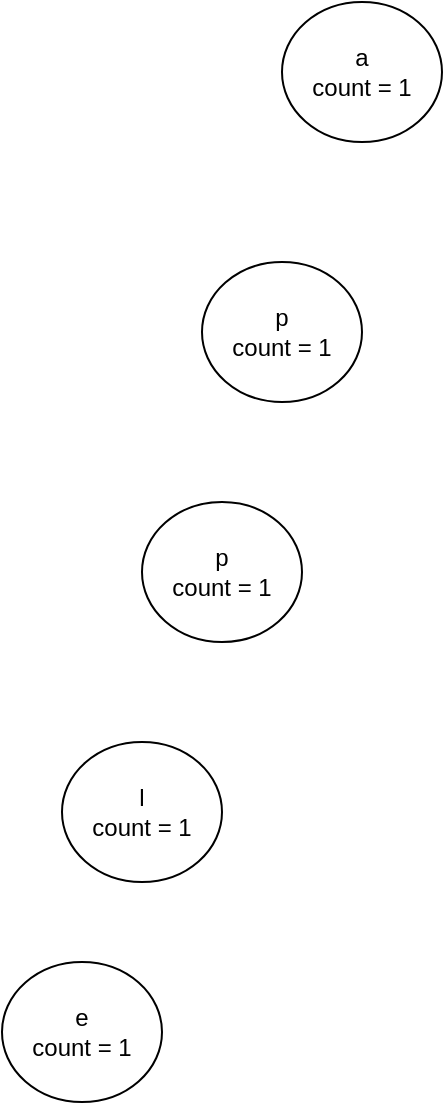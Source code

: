 <mxfile version="10.6.9" type="device"><diagram id="0W01C7VWJOmoMMadpT-I" name="Page-1"><mxGraphModel dx="1638" dy="829" grid="1" gridSize="10" guides="1" tooltips="1" connect="1" arrows="1" fold="1" page="1" pageScale="1" pageWidth="850" pageHeight="1100" math="0" shadow="0"><root><mxCell id="0"/><mxCell id="1" parent="0"/><mxCell id="TWa-oKquSEXypDZcc0q2-1" value="a&lt;br&gt;count = 1&lt;br&gt;" style="ellipse;whiteSpace=wrap;html=1;" vertex="1" parent="1"><mxGeometry x="360" y="140" width="80" height="70" as="geometry"/></mxCell><mxCell id="TWa-oKquSEXypDZcc0q2-2" value="p&lt;br&gt;count = 1&lt;br&gt;" style="ellipse;whiteSpace=wrap;html=1;" vertex="1" parent="1"><mxGeometry x="320" y="270" width="80" height="70" as="geometry"/></mxCell><mxCell id="TWa-oKquSEXypDZcc0q2-3" value="p&lt;br&gt;count = 1&lt;br&gt;" style="ellipse;whiteSpace=wrap;html=1;" vertex="1" parent="1"><mxGeometry x="290" y="390" width="80" height="70" as="geometry"/></mxCell><mxCell id="TWa-oKquSEXypDZcc0q2-4" value="l&lt;br&gt;count = 1&lt;br&gt;" style="ellipse;whiteSpace=wrap;html=1;" vertex="1" parent="1"><mxGeometry x="250" y="510" width="80" height="70" as="geometry"/></mxCell><mxCell id="TWa-oKquSEXypDZcc0q2-5" value="e&lt;br&gt;count = 1&lt;br&gt;" style="ellipse;whiteSpace=wrap;html=1;" vertex="1" parent="1"><mxGeometry x="220" y="620" width="80" height="70" as="geometry"/></mxCell></root></mxGraphModel></diagram><diagram id="Agb-z9kzIMmb4x8xZ7zv" name="Page-2"><mxGraphModel dx="798" dy="1613" grid="1" gridSize="10" guides="1" tooltips="1" connect="1" arrows="1" fold="1" page="1" pageScale="1" pageWidth="850" pageHeight="1100" math="0" shadow="0"><root><mxCell id="u6CzowEy_XVYAOcIanLw-0"/><mxCell id="u6CzowEy_XVYAOcIanLw-1" parent="u6CzowEy_XVYAOcIanLw-0"/><mxCell id="u6CzowEy_XVYAOcIanLw-2" value="a&lt;br&gt;count = 2&lt;br&gt;" style="ellipse;whiteSpace=wrap;html=1;" vertex="1" parent="u6CzowEy_XVYAOcIanLw-1"><mxGeometry x="360" y="140" width="80" height="70" as="geometry"/></mxCell><mxCell id="u6CzowEy_XVYAOcIanLw-3" value="p&lt;br&gt;count = 2&lt;br&gt;" style="ellipse;whiteSpace=wrap;html=1;" vertex="1" parent="u6CzowEy_XVYAOcIanLw-1"><mxGeometry x="320" y="270" width="80" height="70" as="geometry"/></mxCell><mxCell id="u6CzowEy_XVYAOcIanLw-4" value="p&lt;br&gt;count = 2&lt;br&gt;" style="ellipse;whiteSpace=wrap;html=1;" vertex="1" parent="u6CzowEy_XVYAOcIanLw-1"><mxGeometry x="290" y="390" width="80" height="70" as="geometry"/></mxCell><mxCell id="u6CzowEy_XVYAOcIanLw-5" value="l&lt;br&gt;count = 1&lt;br&gt;" style="ellipse;whiteSpace=wrap;html=1;" vertex="1" parent="u6CzowEy_XVYAOcIanLw-1"><mxGeometry x="250" y="510" width="80" height="70" as="geometry"/></mxCell><mxCell id="u6CzowEy_XVYAOcIanLw-6" value="e&lt;br&gt;count = 1&lt;br&gt;" style="ellipse;whiteSpace=wrap;html=1;" vertex="1" parent="u6CzowEy_XVYAOcIanLw-1"><mxGeometry x="220" y="620" width="80" height="70" as="geometry"/></mxCell><mxCell id="u6CzowEy_XVYAOcIanLw-7" value="s&lt;br&gt;count = 1&lt;br&gt;" style="ellipse;whiteSpace=wrap;html=1;" vertex="1" parent="u6CzowEy_XVYAOcIanLw-1"><mxGeometry x="385" y="515" width="80" height="70" as="geometry"/></mxCell></root></mxGraphModel></diagram><diagram id="8aJD2iW2GF-3SuTavci2" name="Page-3"><mxGraphModel dx="798" dy="1613" grid="1" gridSize="10" guides="1" tooltips="1" connect="1" arrows="1" fold="1" page="1" pageScale="1" pageWidth="850" pageHeight="1100" math="0" shadow="0"><root><mxCell id="vwvuEvsKwMofI1afvnrO-0"/><mxCell id="vwvuEvsKwMofI1afvnrO-1" parent="vwvuEvsKwMofI1afvnrO-0"/><mxCell id="vwvuEvsKwMofI1afvnrO-2" value="a&lt;br&gt;count = 3&lt;br&gt;" style="ellipse;whiteSpace=wrap;html=1;" vertex="1" parent="vwvuEvsKwMofI1afvnrO-1"><mxGeometry x="360" y="140" width="80" height="70" as="geometry"/></mxCell><mxCell id="vwvuEvsKwMofI1afvnrO-3" value="p&lt;br&gt;count = 3&lt;br&gt;" style="ellipse;whiteSpace=wrap;html=1;" vertex="1" parent="vwvuEvsKwMofI1afvnrO-1"><mxGeometry x="320" y="270" width="80" height="70" as="geometry"/></mxCell><mxCell id="vwvuEvsKwMofI1afvnrO-4" value="p&lt;br&gt;count = 2&lt;br&gt;" style="ellipse;whiteSpace=wrap;html=1;" vertex="1" parent="vwvuEvsKwMofI1afvnrO-1"><mxGeometry x="290" y="390" width="80" height="70" as="geometry"/></mxCell><mxCell id="vwvuEvsKwMofI1afvnrO-5" value="l&lt;br&gt;count = 1&lt;br&gt;" style="ellipse;whiteSpace=wrap;html=1;" vertex="1" parent="vwvuEvsKwMofI1afvnrO-1"><mxGeometry x="250" y="510" width="80" height="70" as="geometry"/></mxCell><mxCell id="vwvuEvsKwMofI1afvnrO-6" value="e&lt;br&gt;count = 1&lt;br&gt;" style="ellipse;whiteSpace=wrap;html=1;" vertex="1" parent="vwvuEvsKwMofI1afvnrO-1"><mxGeometry x="220" y="620" width="80" height="70" as="geometry"/></mxCell><mxCell id="vwvuEvsKwMofI1afvnrO-7" value="s&lt;br&gt;count = 1&lt;br&gt;" style="ellipse;whiteSpace=wrap;html=1;" vertex="1" parent="vwvuEvsKwMofI1afvnrO-1"><mxGeometry x="385" y="515" width="80" height="70" as="geometry"/></mxCell><mxCell id="vwvuEvsKwMofI1afvnrO-8" value="e&lt;br&gt;count = 1&lt;br&gt;" style="ellipse;whiteSpace=wrap;html=1;" vertex="1" parent="vwvuEvsKwMofI1afvnrO-1"><mxGeometry x="425" y="380" width="80" height="70" as="geometry"/></mxCell></root></mxGraphModel></diagram><diagram id="ovYpqJlsQZN4QOIMUa3e" name="Page-4"><mxGraphModel dx="798" dy="1613" grid="1" gridSize="10" guides="1" tooltips="1" connect="1" arrows="1" fold="1" page="1" pageScale="1" pageWidth="850" pageHeight="1100" math="0" shadow="0"><root><mxCell id="U_9_4-_A3v6VN-AqGTkn-0"/><mxCell id="U_9_4-_A3v6VN-AqGTkn-1" parent="U_9_4-_A3v6VN-AqGTkn-0"/><mxCell id="U_9_4-_A3v6VN-AqGTkn-2" value="-6" style="rounded=0;whiteSpace=wrap;html=1;" vertex="1" parent="U_9_4-_A3v6VN-AqGTkn-1"><mxGeometry x="75" y="60" width="40" height="40" as="geometry"/></mxCell><mxCell id="U_9_4-_A3v6VN-AqGTkn-3" value="-3" style="rounded=0;whiteSpace=wrap;html=1;" vertex="1" parent="U_9_4-_A3v6VN-AqGTkn-1"><mxGeometry x="115" y="60" width="40" height="40" as="geometry"/></mxCell><mxCell id="U_9_4-_A3v6VN-AqGTkn-4" value="4" style="rounded=0;whiteSpace=wrap;html=1;" vertex="1" parent="U_9_4-_A3v6VN-AqGTkn-1"><mxGeometry x="155" y="60" width="40" height="40" as="geometry"/></mxCell><mxCell id="U_9_4-_A3v6VN-AqGTkn-6" value="-5" style="rounded=0;whiteSpace=wrap;html=1;" vertex="1" parent="U_9_4-_A3v6VN-AqGTkn-1"><mxGeometry x="195" y="60" width="40" height="40" as="geometry"/></mxCell><mxCell id="U_9_4-_A3v6VN-AqGTkn-7" value="6" style="rounded=0;whiteSpace=wrap;html=1;" vertex="1" parent="U_9_4-_A3v6VN-AqGTkn-1"><mxGeometry x="235" y="60" width="40" height="40" as="geometry"/></mxCell><mxCell id="U_9_4-_A3v6VN-AqGTkn-9" value="10" style="rounded=0;whiteSpace=wrap;html=1;" vertex="1" parent="U_9_4-_A3v6VN-AqGTkn-1"><mxGeometry x="275" y="60" width="40" height="40" as="geometry"/></mxCell><mxCell id="U_9_4-_A3v6VN-AqGTkn-14" value="-6" style="rounded=0;whiteSpace=wrap;html=1;" vertex="1" parent="U_9_4-_A3v6VN-AqGTkn-1"><mxGeometry x="75" y="140" width="40" height="40" as="geometry"/></mxCell><mxCell id="U_9_4-_A3v6VN-AqGTkn-15" value="-5" style="rounded=0;whiteSpace=wrap;html=1;" vertex="1" parent="U_9_4-_A3v6VN-AqGTkn-1"><mxGeometry x="115" y="140" width="40" height="40" as="geometry"/></mxCell><mxCell id="U_9_4-_A3v6VN-AqGTkn-16" value="-3" style="rounded=0;whiteSpace=wrap;html=1;" vertex="1" parent="U_9_4-_A3v6VN-AqGTkn-1"><mxGeometry x="155" y="140" width="40" height="40" as="geometry"/></mxCell><mxCell id="U_9_4-_A3v6VN-AqGTkn-17" value="4" style="rounded=0;whiteSpace=wrap;html=1;" vertex="1" parent="U_9_4-_A3v6VN-AqGTkn-1"><mxGeometry x="195" y="140" width="40" height="40" as="geometry"/></mxCell><mxCell id="U_9_4-_A3v6VN-AqGTkn-18" value="6" style="rounded=0;whiteSpace=wrap;html=1;" vertex="1" parent="U_9_4-_A3v6VN-AqGTkn-1"><mxGeometry x="235" y="140" width="40" height="40" as="geometry"/></mxCell><mxCell id="U_9_4-_A3v6VN-AqGTkn-20" value="10" style="rounded=0;whiteSpace=wrap;html=1;" vertex="1" parent="U_9_4-_A3v6VN-AqGTkn-1"><mxGeometry x="275" y="140" width="40" height="40" as="geometry"/></mxCell><mxCell id="U_9_4-_A3v6VN-AqGTkn-26" value="-6" style="rounded=0;whiteSpace=wrap;html=1;" vertex="1" parent="U_9_4-_A3v6VN-AqGTkn-1"><mxGeometry x="75" y="260" width="40" height="40" as="geometry"/></mxCell><mxCell id="U_9_4-_A3v6VN-AqGTkn-27" value="-5" style="rounded=0;whiteSpace=wrap;html=1;" vertex="1" parent="U_9_4-_A3v6VN-AqGTkn-1"><mxGeometry x="115" y="260" width="40" height="40" as="geometry"/></mxCell><mxCell id="U_9_4-_A3v6VN-AqGTkn-28" value="-3" style="rounded=0;whiteSpace=wrap;html=1;" vertex="1" parent="U_9_4-_A3v6VN-AqGTkn-1"><mxGeometry x="155" y="260" width="40" height="40" as="geometry"/></mxCell><mxCell id="U_9_4-_A3v6VN-AqGTkn-29" value="4" style="rounded=0;whiteSpace=wrap;html=1;" vertex="1" parent="U_9_4-_A3v6VN-AqGTkn-1"><mxGeometry x="195" y="260" width="40" height="40" as="geometry"/></mxCell><mxCell id="U_9_4-_A3v6VN-AqGTkn-30" value="6" style="rounded=0;whiteSpace=wrap;html=1;" vertex="1" parent="U_9_4-_A3v6VN-AqGTkn-1"><mxGeometry x="235" y="260" width="40" height="40" as="geometry"/></mxCell><mxCell id="U_9_4-_A3v6VN-AqGTkn-32" value="10" style="rounded=0;whiteSpace=wrap;html=1;" vertex="1" parent="U_9_4-_A3v6VN-AqGTkn-1"><mxGeometry x="275" y="260" width="40" height="40" as="geometry"/></mxCell><mxCell id="U_9_4-_A3v6VN-AqGTkn-34" value="&lt;font style=&quot;font-size: 24px&quot;&gt;i&lt;/font&gt;" style="text;html=1;strokeColor=none;fillColor=none;align=center;verticalAlign=middle;whiteSpace=wrap;rounded=0;" vertex="1" parent="U_9_4-_A3v6VN-AqGTkn-1"><mxGeometry x="75" y="230" width="40" height="30" as="geometry"/></mxCell><mxCell id="U_9_4-_A3v6VN-AqGTkn-35" value="&lt;font style=&quot;font-size: 24px&quot;&gt;j&lt;/font&gt;" style="text;html=1;strokeColor=none;fillColor=none;align=center;verticalAlign=middle;whiteSpace=wrap;rounded=0;" vertex="1" parent="U_9_4-_A3v6VN-AqGTkn-1"><mxGeometry x="115" y="230" width="40" height="30" as="geometry"/></mxCell><mxCell id="U_9_4-_A3v6VN-AqGTkn-36" value="&lt;font style=&quot;font-size: 24px&quot;&gt;k&lt;/font&gt;" style="text;html=1;strokeColor=none;fillColor=none;align=center;verticalAlign=middle;whiteSpace=wrap;rounded=0;" vertex="1" parent="U_9_4-_A3v6VN-AqGTkn-1"><mxGeometry x="275" y="230" width="40" height="30" as="geometry"/></mxCell><mxCell id="U_9_4-_A3v6VN-AqGTkn-37" value="-6" style="rounded=0;whiteSpace=wrap;html=1;" vertex="1" parent="U_9_4-_A3v6VN-AqGTkn-1"><mxGeometry x="75" y="380" width="40" height="40" as="geometry"/></mxCell><mxCell id="U_9_4-_A3v6VN-AqGTkn-38" value="-5" style="rounded=0;whiteSpace=wrap;html=1;" vertex="1" parent="U_9_4-_A3v6VN-AqGTkn-1"><mxGeometry x="115" y="380" width="40" height="40" as="geometry"/></mxCell><mxCell id="U_9_4-_A3v6VN-AqGTkn-39" value="-3" style="rounded=0;whiteSpace=wrap;html=1;" vertex="1" parent="U_9_4-_A3v6VN-AqGTkn-1"><mxGeometry x="155" y="380" width="40" height="40" as="geometry"/></mxCell><mxCell id="U_9_4-_A3v6VN-AqGTkn-40" value="4" style="rounded=0;whiteSpace=wrap;html=1;" vertex="1" parent="U_9_4-_A3v6VN-AqGTkn-1"><mxGeometry x="195" y="380" width="40" height="40" as="geometry"/></mxCell><mxCell id="U_9_4-_A3v6VN-AqGTkn-41" value="6" style="rounded=0;whiteSpace=wrap;html=1;" vertex="1" parent="U_9_4-_A3v6VN-AqGTkn-1"><mxGeometry x="235" y="380" width="40" height="40" as="geometry"/></mxCell><mxCell id="U_9_4-_A3v6VN-AqGTkn-43" value="10" style="rounded=0;whiteSpace=wrap;html=1;" vertex="1" parent="U_9_4-_A3v6VN-AqGTkn-1"><mxGeometry x="275" y="380" width="40" height="40" as="geometry"/></mxCell><mxCell id="U_9_4-_A3v6VN-AqGTkn-45" value="&lt;font style=&quot;font-size: 24px&quot;&gt;i&lt;/font&gt;" style="text;html=1;strokeColor=none;fillColor=none;align=center;verticalAlign=middle;whiteSpace=wrap;rounded=0;" vertex="1" parent="U_9_4-_A3v6VN-AqGTkn-1"><mxGeometry x="75" y="350" width="40" height="30" as="geometry"/></mxCell><mxCell id="U_9_4-_A3v6VN-AqGTkn-46" value="&lt;font style=&quot;font-size: 24px&quot;&gt;j&lt;/font&gt;" style="text;html=1;strokeColor=none;fillColor=none;align=center;verticalAlign=middle;whiteSpace=wrap;rounded=0;" vertex="1" parent="U_9_4-_A3v6VN-AqGTkn-1"><mxGeometry x="155" y="350" width="40" height="30" as="geometry"/></mxCell><mxCell id="U_9_4-_A3v6VN-AqGTkn-47" value="&lt;font style=&quot;font-size: 24px&quot;&gt;k&lt;/font&gt;" style="text;html=1;strokeColor=none;fillColor=none;align=center;verticalAlign=middle;whiteSpace=wrap;rounded=0;" vertex="1" parent="U_9_4-_A3v6VN-AqGTkn-1"><mxGeometry x="275" y="350" width="40" height="30" as="geometry"/></mxCell><mxCell id="U_9_4-_A3v6VN-AqGTkn-48" value="&lt;font style=&quot;font-size: 24px&quot;&gt;sum = -1&lt;/font&gt;" style="text;html=1;strokeColor=none;fillColor=none;align=center;verticalAlign=middle;whiteSpace=wrap;rounded=0;" vertex="1" parent="U_9_4-_A3v6VN-AqGTkn-1"><mxGeometry x="325" y="265" width="120" height="30" as="geometry"/></mxCell><mxCell id="U_9_4-_A3v6VN-AqGTkn-49" value="&lt;font style=&quot;font-size: 24px&quot;&gt;target = 6&lt;/font&gt;" style="text;html=1;strokeColor=none;fillColor=none;align=center;verticalAlign=middle;whiteSpace=wrap;rounded=0;" vertex="1" parent="U_9_4-_A3v6VN-AqGTkn-1"><mxGeometry x="110" y="5" width="170" height="30" as="geometry"/></mxCell><mxCell id="U_9_4-_A3v6VN-AqGTkn-50" value="&lt;font style=&quot;font-size: 12px&quot;&gt;j is increased because sum &amp;lt; target&lt;/font&gt;" style="text;html=1;strokeColor=none;fillColor=none;align=center;verticalAlign=middle;whiteSpace=wrap;rounded=0;" vertex="1" parent="U_9_4-_A3v6VN-AqGTkn-1"><mxGeometry x="105" y="320" width="200" height="30" as="geometry"/></mxCell><mxCell id="U_9_4-_A3v6VN-AqGTkn-51" value="&lt;font style=&quot;font-size: 24px&quot;&gt;sum = 1&lt;/font&gt;" style="text;html=1;strokeColor=none;fillColor=none;align=center;verticalAlign=middle;whiteSpace=wrap;rounded=0;" vertex="1" parent="U_9_4-_A3v6VN-AqGTkn-1"><mxGeometry x="325" y="380" width="120" height="30" as="geometry"/></mxCell><mxCell id="U_9_4-_A3v6VN-AqGTkn-52" value="-6" style="rounded=0;whiteSpace=wrap;html=1;" vertex="1" parent="U_9_4-_A3v6VN-AqGTkn-1"><mxGeometry x="75" y="490" width="40" height="40" as="geometry"/></mxCell><mxCell id="U_9_4-_A3v6VN-AqGTkn-53" value="-5" style="rounded=0;whiteSpace=wrap;html=1;" vertex="1" parent="U_9_4-_A3v6VN-AqGTkn-1"><mxGeometry x="115" y="490" width="40" height="40" as="geometry"/></mxCell><mxCell id="U_9_4-_A3v6VN-AqGTkn-54" value="-3" style="rounded=0;whiteSpace=wrap;html=1;" vertex="1" parent="U_9_4-_A3v6VN-AqGTkn-1"><mxGeometry x="155" y="490" width="40" height="40" as="geometry"/></mxCell><mxCell id="U_9_4-_A3v6VN-AqGTkn-55" value="4" style="rounded=0;whiteSpace=wrap;html=1;" vertex="1" parent="U_9_4-_A3v6VN-AqGTkn-1"><mxGeometry x="195" y="490" width="40" height="40" as="geometry"/></mxCell><mxCell id="U_9_4-_A3v6VN-AqGTkn-56" value="6" style="rounded=0;whiteSpace=wrap;html=1;" vertex="1" parent="U_9_4-_A3v6VN-AqGTkn-1"><mxGeometry x="235" y="490" width="40" height="40" as="geometry"/></mxCell><mxCell id="U_9_4-_A3v6VN-AqGTkn-57" value="10" style="rounded=0;whiteSpace=wrap;html=1;" vertex="1" parent="U_9_4-_A3v6VN-AqGTkn-1"><mxGeometry x="275" y="490" width="40" height="40" as="geometry"/></mxCell><mxCell id="U_9_4-_A3v6VN-AqGTkn-58" value="&lt;font style=&quot;font-size: 24px&quot;&gt;i&lt;/font&gt;" style="text;html=1;strokeColor=none;fillColor=none;align=center;verticalAlign=middle;whiteSpace=wrap;rounded=0;" vertex="1" parent="U_9_4-_A3v6VN-AqGTkn-1"><mxGeometry x="75" y="460" width="40" height="30" as="geometry"/></mxCell><mxCell id="U_9_4-_A3v6VN-AqGTkn-59" value="&lt;font style=&quot;font-size: 24px&quot;&gt;j&lt;/font&gt;" style="text;html=1;strokeColor=none;fillColor=none;align=center;verticalAlign=middle;whiteSpace=wrap;rounded=0;" vertex="1" parent="U_9_4-_A3v6VN-AqGTkn-1"><mxGeometry x="195" y="460" width="40" height="30" as="geometry"/></mxCell><mxCell id="U_9_4-_A3v6VN-AqGTkn-60" value="&lt;font style=&quot;font-size: 24px&quot;&gt;k&lt;/font&gt;" style="text;html=1;strokeColor=none;fillColor=none;align=center;verticalAlign=middle;whiteSpace=wrap;rounded=0;" vertex="1" parent="U_9_4-_A3v6VN-AqGTkn-1"><mxGeometry x="275" y="460" width="40" height="30" as="geometry"/></mxCell><mxCell id="U_9_4-_A3v6VN-AqGTkn-61" value="&lt;font style=&quot;font-size: 12px&quot;&gt;j is increased because sum &amp;lt; target&lt;/font&gt;" style="text;html=1;strokeColor=none;fillColor=none;align=center;verticalAlign=middle;whiteSpace=wrap;rounded=0;" vertex="1" parent="U_9_4-_A3v6VN-AqGTkn-1"><mxGeometry x="105" y="430" width="200" height="30" as="geometry"/></mxCell><mxCell id="U_9_4-_A3v6VN-AqGTkn-62" value="&lt;font style=&quot;font-size: 24px&quot;&gt;sum = 8&lt;/font&gt;" style="text;html=1;strokeColor=none;fillColor=none;align=center;verticalAlign=middle;whiteSpace=wrap;rounded=0;" vertex="1" parent="U_9_4-_A3v6VN-AqGTkn-1"><mxGeometry x="325" y="490" width="120" height="30" as="geometry"/></mxCell><mxCell id="U_9_4-_A3v6VN-AqGTkn-63" value="-6" style="rounded=0;whiteSpace=wrap;html=1;" vertex="1" parent="U_9_4-_A3v6VN-AqGTkn-1"><mxGeometry x="75" y="610" width="40" height="40" as="geometry"/></mxCell><mxCell id="U_9_4-_A3v6VN-AqGTkn-64" value="-5" style="rounded=0;whiteSpace=wrap;html=1;" vertex="1" parent="U_9_4-_A3v6VN-AqGTkn-1"><mxGeometry x="115" y="610" width="40" height="40" as="geometry"/></mxCell><mxCell id="U_9_4-_A3v6VN-AqGTkn-65" value="-3" style="rounded=0;whiteSpace=wrap;html=1;" vertex="1" parent="U_9_4-_A3v6VN-AqGTkn-1"><mxGeometry x="155" y="610" width="40" height="40" as="geometry"/></mxCell><mxCell id="U_9_4-_A3v6VN-AqGTkn-66" value="4" style="rounded=0;whiteSpace=wrap;html=1;" vertex="1" parent="U_9_4-_A3v6VN-AqGTkn-1"><mxGeometry x="195" y="610" width="40" height="40" as="geometry"/></mxCell><mxCell id="U_9_4-_A3v6VN-AqGTkn-67" value="6" style="rounded=0;whiteSpace=wrap;html=1;" vertex="1" parent="U_9_4-_A3v6VN-AqGTkn-1"><mxGeometry x="235" y="610" width="40" height="40" as="geometry"/></mxCell><mxCell id="U_9_4-_A3v6VN-AqGTkn-68" value="10" style="rounded=0;whiteSpace=wrap;html=1;" vertex="1" parent="U_9_4-_A3v6VN-AqGTkn-1"><mxGeometry x="275" y="610" width="40" height="40" as="geometry"/></mxCell><mxCell id="U_9_4-_A3v6VN-AqGTkn-69" value="&lt;font style=&quot;font-size: 24px&quot;&gt;i&lt;/font&gt;" style="text;html=1;strokeColor=none;fillColor=none;align=center;verticalAlign=middle;whiteSpace=wrap;rounded=0;" vertex="1" parent="U_9_4-_A3v6VN-AqGTkn-1"><mxGeometry x="75" y="580" width="40" height="30" as="geometry"/></mxCell><mxCell id="U_9_4-_A3v6VN-AqGTkn-70" value="&lt;font style=&quot;font-size: 24px&quot;&gt;j&lt;/font&gt;" style="text;html=1;strokeColor=none;fillColor=none;align=center;verticalAlign=middle;whiteSpace=wrap;rounded=0;" vertex="1" parent="U_9_4-_A3v6VN-AqGTkn-1"><mxGeometry x="195" y="580" width="40" height="30" as="geometry"/></mxCell><mxCell id="U_9_4-_A3v6VN-AqGTkn-71" value="&lt;font style=&quot;font-size: 24px&quot;&gt;k&lt;/font&gt;" style="text;html=1;strokeColor=none;fillColor=none;align=center;verticalAlign=middle;whiteSpace=wrap;rounded=0;" vertex="1" parent="U_9_4-_A3v6VN-AqGTkn-1"><mxGeometry x="235" y="580" width="40" height="30" as="geometry"/></mxCell><mxCell id="U_9_4-_A3v6VN-AqGTkn-72" value="&lt;font style=&quot;font-size: 12px&quot;&gt;k is decreased because sum &amp;gt; target&lt;/font&gt;" style="text;html=1;strokeColor=none;fillColor=none;align=center;verticalAlign=middle;whiteSpace=wrap;rounded=0;" vertex="1" parent="U_9_4-_A3v6VN-AqGTkn-1"><mxGeometry x="105" y="550" width="200" height="30" as="geometry"/></mxCell><mxCell id="U_9_4-_A3v6VN-AqGTkn-73" value="&lt;font style=&quot;font-size: 24px&quot;&gt;sum = 4&lt;/font&gt;" style="text;html=1;strokeColor=none;fillColor=none;align=center;verticalAlign=middle;whiteSpace=wrap;rounded=0;" vertex="1" parent="U_9_4-_A3v6VN-AqGTkn-1"><mxGeometry x="325" y="610" width="120" height="30" as="geometry"/></mxCell><mxCell id="U_9_4-_A3v6VN-AqGTkn-74" value="-6" style="rounded=0;whiteSpace=wrap;html=1;" vertex="1" parent="U_9_4-_A3v6VN-AqGTkn-1"><mxGeometry x="75" y="730" width="40" height="40" as="geometry"/></mxCell><mxCell id="U_9_4-_A3v6VN-AqGTkn-75" value="-5" style="rounded=0;whiteSpace=wrap;html=1;" vertex="1" parent="U_9_4-_A3v6VN-AqGTkn-1"><mxGeometry x="115" y="730" width="40" height="40" as="geometry"/></mxCell><mxCell id="U_9_4-_A3v6VN-AqGTkn-76" value="-3" style="rounded=0;whiteSpace=wrap;html=1;" vertex="1" parent="U_9_4-_A3v6VN-AqGTkn-1"><mxGeometry x="155" y="730" width="40" height="40" as="geometry"/></mxCell><mxCell id="U_9_4-_A3v6VN-AqGTkn-77" value="4" style="rounded=0;whiteSpace=wrap;html=1;" vertex="1" parent="U_9_4-_A3v6VN-AqGTkn-1"><mxGeometry x="195" y="730" width="40" height="40" as="geometry"/></mxCell><mxCell id="U_9_4-_A3v6VN-AqGTkn-78" value="6" style="rounded=0;whiteSpace=wrap;html=1;" vertex="1" parent="U_9_4-_A3v6VN-AqGTkn-1"><mxGeometry x="235" y="730" width="40" height="40" as="geometry"/></mxCell><mxCell id="U_9_4-_A3v6VN-AqGTkn-79" value="10" style="rounded=0;whiteSpace=wrap;html=1;" vertex="1" parent="U_9_4-_A3v6VN-AqGTkn-1"><mxGeometry x="275" y="730" width="40" height="40" as="geometry"/></mxCell><mxCell id="U_9_4-_A3v6VN-AqGTkn-80" value="&lt;font style=&quot;font-size: 24px&quot;&gt;i&lt;/font&gt;" style="text;html=1;strokeColor=none;fillColor=none;align=center;verticalAlign=middle;whiteSpace=wrap;rounded=0;" vertex="1" parent="U_9_4-_A3v6VN-AqGTkn-1"><mxGeometry x="115" y="700" width="40" height="30" as="geometry"/></mxCell><mxCell id="U_9_4-_A3v6VN-AqGTkn-81" value="&lt;font style=&quot;font-size: 24px&quot;&gt;j&lt;/font&gt;" style="text;html=1;strokeColor=none;fillColor=none;align=center;verticalAlign=middle;whiteSpace=wrap;rounded=0;" vertex="1" parent="U_9_4-_A3v6VN-AqGTkn-1"><mxGeometry x="155" y="700" width="40" height="30" as="geometry"/></mxCell><mxCell id="U_9_4-_A3v6VN-AqGTkn-82" value="&lt;font style=&quot;font-size: 24px&quot;&gt;k&lt;/font&gt;" style="text;html=1;strokeColor=none;fillColor=none;align=center;verticalAlign=middle;whiteSpace=wrap;rounded=0;" vertex="1" parent="U_9_4-_A3v6VN-AqGTkn-1"><mxGeometry x="275" y="700" width="40" height="30" as="geometry"/></mxCell><mxCell id="U_9_4-_A3v6VN-AqGTkn-83" value="&lt;font style=&quot;font-size: 12px&quot;&gt;since j &amp;lt; k is not satisfied anymore, we start new iteration by increasing i,&lt;br&gt;start next iteration i=1, i = j+1, k = arraylength-1&lt;br&gt;&lt;/font&gt;" style="text;html=1;strokeColor=none;fillColor=none;align=center;verticalAlign=middle;whiteSpace=wrap;rounded=0;" vertex="1" parent="U_9_4-_A3v6VN-AqGTkn-1"><mxGeometry x="20" y="670" width="440" height="30" as="geometry"/></mxCell><mxCell id="U_9_4-_A3v6VN-AqGTkn-84" value="&lt;font style=&quot;font-size: 24px&quot;&gt;sum = 2&lt;/font&gt;" style="text;html=1;strokeColor=none;fillColor=none;align=center;verticalAlign=middle;whiteSpace=wrap;rounded=0;" vertex="1" parent="U_9_4-_A3v6VN-AqGTkn-1"><mxGeometry x="325" y="730" width="120" height="30" as="geometry"/></mxCell><mxCell id="U_9_4-_A3v6VN-AqGTkn-85" value="-6" style="rounded=0;whiteSpace=wrap;html=1;" vertex="1" parent="U_9_4-_A3v6VN-AqGTkn-1"><mxGeometry x="75" y="840" width="40" height="40" as="geometry"/></mxCell><mxCell id="U_9_4-_A3v6VN-AqGTkn-86" value="-5" style="rounded=0;whiteSpace=wrap;html=1;" vertex="1" parent="U_9_4-_A3v6VN-AqGTkn-1"><mxGeometry x="115" y="840" width="40" height="40" as="geometry"/></mxCell><mxCell id="U_9_4-_A3v6VN-AqGTkn-87" value="-3" style="rounded=0;whiteSpace=wrap;html=1;" vertex="1" parent="U_9_4-_A3v6VN-AqGTkn-1"><mxGeometry x="155" y="840" width="40" height="40" as="geometry"/></mxCell><mxCell id="U_9_4-_A3v6VN-AqGTkn-88" value="4" style="rounded=0;whiteSpace=wrap;html=1;" vertex="1" parent="U_9_4-_A3v6VN-AqGTkn-1"><mxGeometry x="195" y="840" width="40" height="40" as="geometry"/></mxCell><mxCell id="U_9_4-_A3v6VN-AqGTkn-89" value="6" style="rounded=0;whiteSpace=wrap;html=1;" vertex="1" parent="U_9_4-_A3v6VN-AqGTkn-1"><mxGeometry x="235" y="840" width="40" height="40" as="geometry"/></mxCell><mxCell id="U_9_4-_A3v6VN-AqGTkn-90" value="10" style="rounded=0;whiteSpace=wrap;html=1;" vertex="1" parent="U_9_4-_A3v6VN-AqGTkn-1"><mxGeometry x="275" y="840" width="40" height="40" as="geometry"/></mxCell><mxCell id="U_9_4-_A3v6VN-AqGTkn-91" value="&lt;font style=&quot;font-size: 24px&quot;&gt;i&lt;/font&gt;" style="text;html=1;strokeColor=none;fillColor=none;align=center;verticalAlign=middle;whiteSpace=wrap;rounded=0;" vertex="1" parent="U_9_4-_A3v6VN-AqGTkn-1"><mxGeometry x="115" y="810" width="40" height="30" as="geometry"/></mxCell><mxCell id="U_9_4-_A3v6VN-AqGTkn-92" value="&lt;font style=&quot;font-size: 24px&quot;&gt;j&lt;/font&gt;" style="text;html=1;strokeColor=none;fillColor=none;align=center;verticalAlign=middle;whiteSpace=wrap;rounded=0;" vertex="1" parent="U_9_4-_A3v6VN-AqGTkn-1"><mxGeometry x="195" y="810" width="40" height="30" as="geometry"/></mxCell><mxCell id="U_9_4-_A3v6VN-AqGTkn-93" value="&lt;font style=&quot;font-size: 24px&quot;&gt;k&lt;/font&gt;" style="text;html=1;strokeColor=none;fillColor=none;align=center;verticalAlign=middle;whiteSpace=wrap;rounded=0;" vertex="1" parent="U_9_4-_A3v6VN-AqGTkn-1"><mxGeometry x="275" y="810" width="40" height="30" as="geometry"/></mxCell><mxCell id="U_9_4-_A3v6VN-AqGTkn-94" value="&lt;font style=&quot;font-size: 12px&quot;&gt;j is increased because sum &amp;lt; target&lt;/font&gt;" style="text;html=1;strokeColor=none;fillColor=none;align=center;verticalAlign=middle;whiteSpace=wrap;rounded=0;" vertex="1" parent="U_9_4-_A3v6VN-AqGTkn-1"><mxGeometry x="105" y="780" width="200" height="30" as="geometry"/></mxCell><mxCell id="U_9_4-_A3v6VN-AqGTkn-95" value="&lt;font style=&quot;font-size: 24px&quot;&gt;sum = 9&lt;/font&gt;" style="text;html=1;strokeColor=none;fillColor=none;align=center;verticalAlign=middle;whiteSpace=wrap;rounded=0;" vertex="1" parent="U_9_4-_A3v6VN-AqGTkn-1"><mxGeometry x="325" y="840" width="120" height="30" as="geometry"/></mxCell><mxCell id="U_9_4-_A3v6VN-AqGTkn-96" value="&lt;font style=&quot;font-size: 12px&quot;&gt;sort the array&lt;/font&gt;" style="text;html=1;strokeColor=none;fillColor=none;align=center;verticalAlign=middle;whiteSpace=wrap;rounded=0;" vertex="1" parent="U_9_4-_A3v6VN-AqGTkn-1"><mxGeometry x="95" y="105" width="200" height="30" as="geometry"/></mxCell><mxCell id="U_9_4-_A3v6VN-AqGTkn-97" value="&lt;font style=&quot;font-size: 12px&quot;&gt;start new iteration i=0, i = j+1, k = arraylength-1&lt;/font&gt;" style="text;html=1;strokeColor=none;fillColor=none;align=center;verticalAlign=middle;whiteSpace=wrap;rounded=0;" vertex="1" parent="U_9_4-_A3v6VN-AqGTkn-1"><mxGeometry x="70" y="200" width="260" height="30" as="geometry"/></mxCell><mxCell id="U_9_4-_A3v6VN-AqGTkn-109" value="-6" style="rounded=0;whiteSpace=wrap;html=1;" vertex="1" parent="U_9_4-_A3v6VN-AqGTkn-1"><mxGeometry x="75" y="950" width="40" height="40" as="geometry"/></mxCell><mxCell id="U_9_4-_A3v6VN-AqGTkn-110" value="-5" style="rounded=0;whiteSpace=wrap;html=1;" vertex="1" parent="U_9_4-_A3v6VN-AqGTkn-1"><mxGeometry x="115" y="950" width="40" height="40" as="geometry"/></mxCell><mxCell id="U_9_4-_A3v6VN-AqGTkn-111" value="-3" style="rounded=0;whiteSpace=wrap;html=1;" vertex="1" parent="U_9_4-_A3v6VN-AqGTkn-1"><mxGeometry x="155" y="950" width="40" height="40" as="geometry"/></mxCell><mxCell id="U_9_4-_A3v6VN-AqGTkn-112" value="4" style="rounded=0;whiteSpace=wrap;html=1;" vertex="1" parent="U_9_4-_A3v6VN-AqGTkn-1"><mxGeometry x="195" y="950" width="40" height="40" as="geometry"/></mxCell><mxCell id="U_9_4-_A3v6VN-AqGTkn-113" value="6" style="rounded=0;whiteSpace=wrap;html=1;" vertex="1" parent="U_9_4-_A3v6VN-AqGTkn-1"><mxGeometry x="235" y="950" width="40" height="40" as="geometry"/></mxCell><mxCell id="U_9_4-_A3v6VN-AqGTkn-114" value="10" style="rounded=0;whiteSpace=wrap;html=1;" vertex="1" parent="U_9_4-_A3v6VN-AqGTkn-1"><mxGeometry x="275" y="950" width="40" height="40" as="geometry"/></mxCell><mxCell id="U_9_4-_A3v6VN-AqGTkn-115" value="&lt;font style=&quot;font-size: 24px&quot;&gt;i&lt;/font&gt;" style="text;html=1;strokeColor=none;fillColor=none;align=center;verticalAlign=middle;whiteSpace=wrap;rounded=0;" vertex="1" parent="U_9_4-_A3v6VN-AqGTkn-1"><mxGeometry x="115" y="920" width="40" height="30" as="geometry"/></mxCell><mxCell id="U_9_4-_A3v6VN-AqGTkn-116" value="&lt;font style=&quot;font-size: 24px&quot;&gt;j&lt;/font&gt;" style="text;html=1;strokeColor=none;fillColor=none;align=center;verticalAlign=middle;whiteSpace=wrap;rounded=0;" vertex="1" parent="U_9_4-_A3v6VN-AqGTkn-1"><mxGeometry x="195" y="920" width="40" height="30" as="geometry"/></mxCell><mxCell id="U_9_4-_A3v6VN-AqGTkn-117" value="&lt;font style=&quot;font-size: 24px&quot;&gt;k&lt;/font&gt;" style="text;html=1;strokeColor=none;fillColor=none;align=center;verticalAlign=middle;whiteSpace=wrap;rounded=0;" vertex="1" parent="U_9_4-_A3v6VN-AqGTkn-1"><mxGeometry x="235" y="920" width="40" height="30" as="geometry"/></mxCell><mxCell id="U_9_4-_A3v6VN-AqGTkn-118" value="&lt;font style=&quot;font-size: 12px&quot;&gt;k is decreased because sum &amp;gt; target&lt;/font&gt;" style="text;html=1;strokeColor=none;fillColor=none;align=center;verticalAlign=middle;whiteSpace=wrap;rounded=0;" vertex="1" parent="U_9_4-_A3v6VN-AqGTkn-1"><mxGeometry x="105" y="890" width="200" height="30" as="geometry"/></mxCell><mxCell id="U_9_4-_A3v6VN-AqGTkn-119" value="&lt;font style=&quot;font-size: 24px&quot;&gt;sum = 5&lt;/font&gt;" style="text;html=1;strokeColor=none;fillColor=none;align=center;verticalAlign=middle;whiteSpace=wrap;rounded=0;" vertex="1" parent="U_9_4-_A3v6VN-AqGTkn-1"><mxGeometry x="325" y="950" width="120" height="30" as="geometry"/></mxCell><mxCell id="U_9_4-_A3v6VN-AqGTkn-120" value="&lt;font style=&quot;font-size: 12px&quot;&gt;Continue tracking the best solution of the sum by calculating bestSolution = target - sum&lt;br&gt;(the solution of this case is 5)&lt;br&gt;&lt;/font&gt;" style="text;html=1;strokeColor=none;fillColor=none;align=center;verticalAlign=middle;whiteSpace=wrap;rounded=0;" vertex="1" parent="U_9_4-_A3v6VN-AqGTkn-1"><mxGeometry x="70" y="1010" width="260" height="50" as="geometry"/></mxCell></root></mxGraphModel></diagram></mxfile>